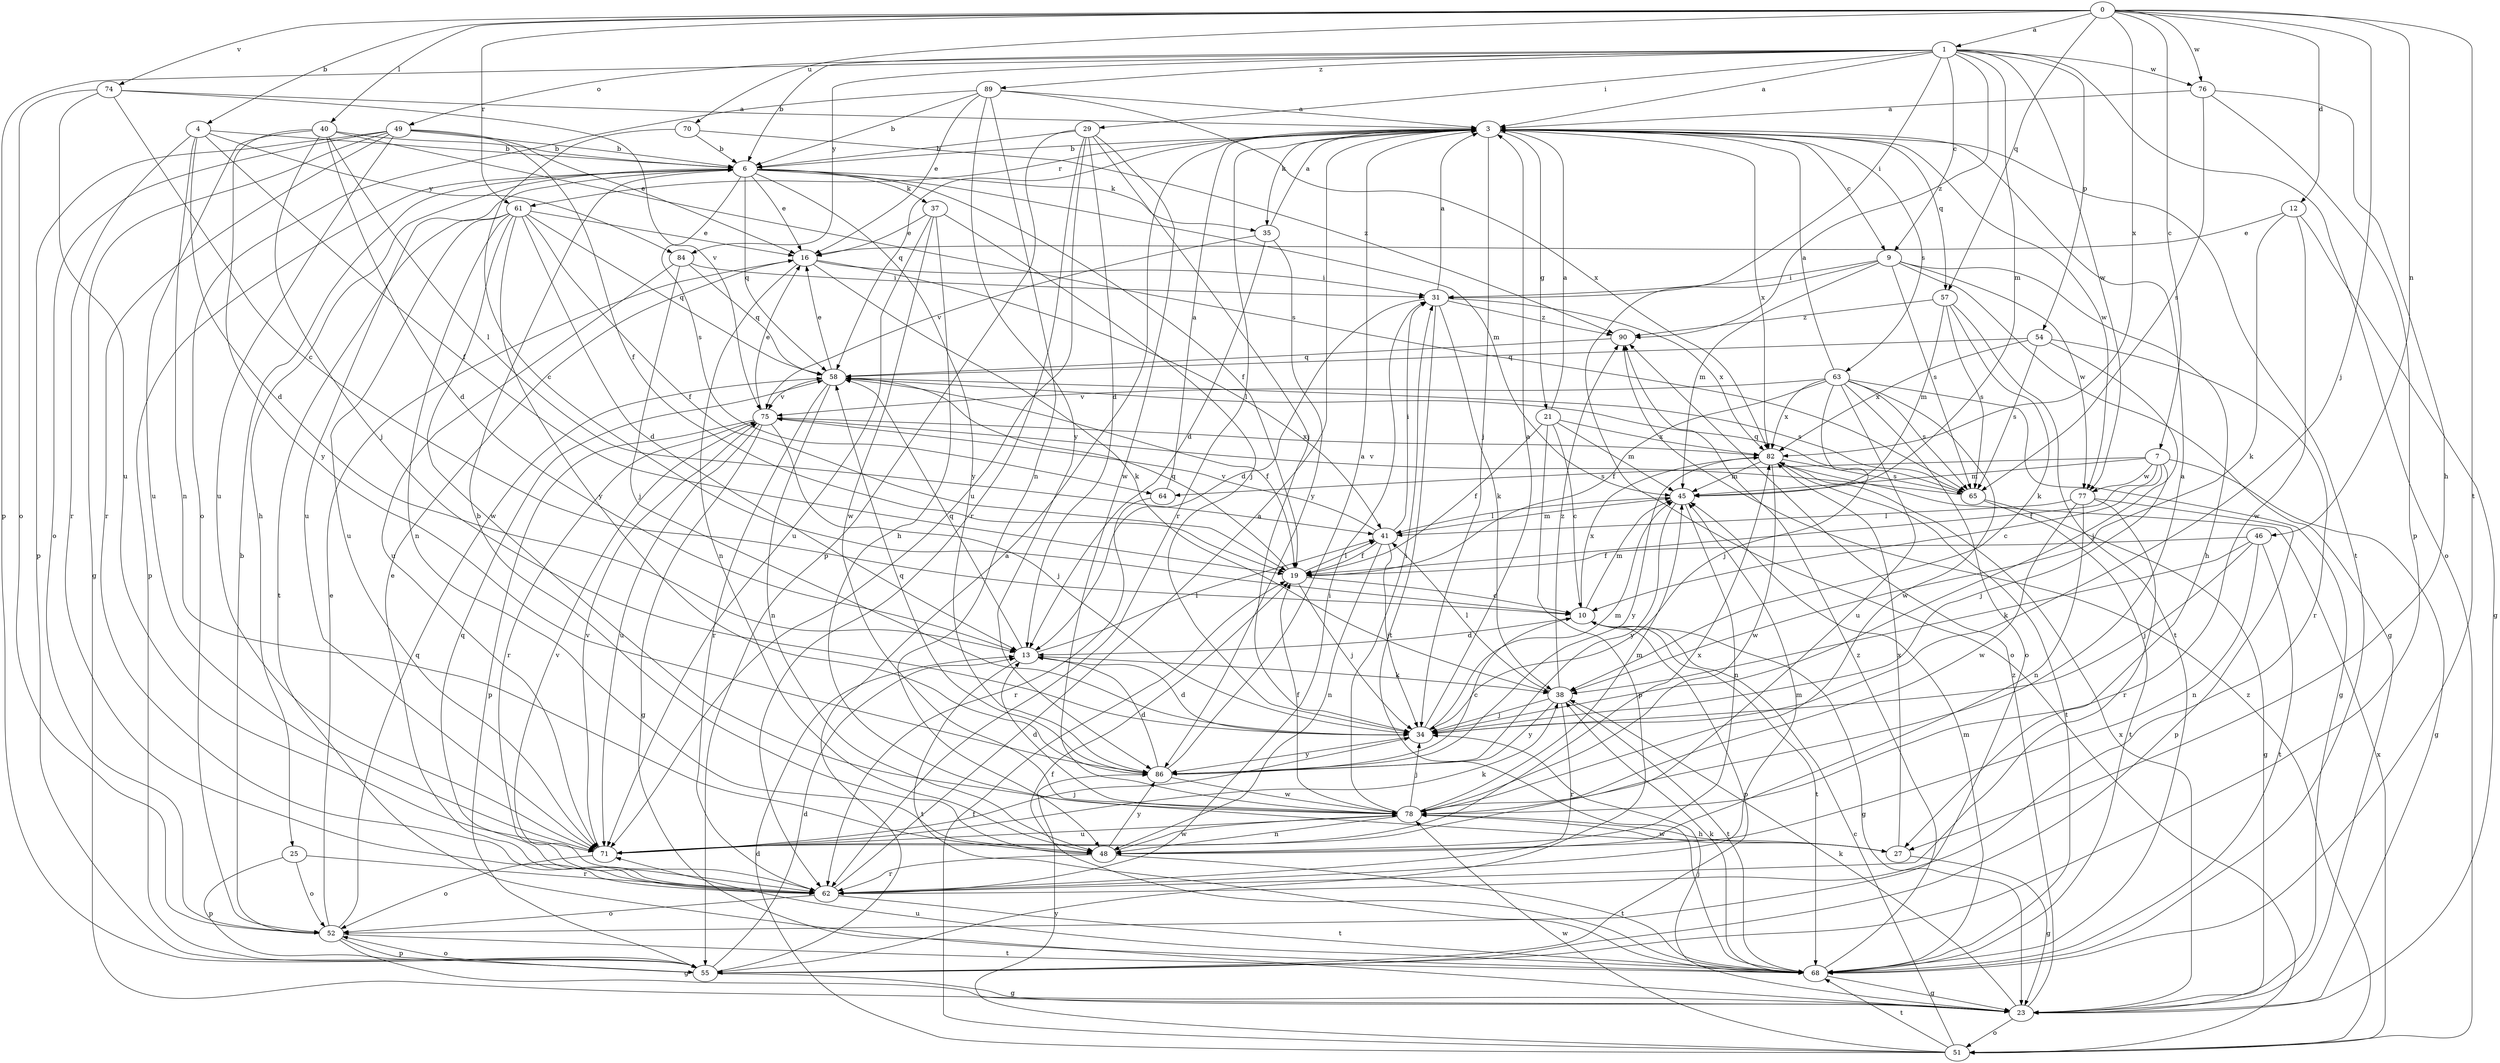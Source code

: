 strict digraph  {
0;
1;
3;
4;
6;
7;
9;
10;
12;
13;
16;
19;
21;
23;
25;
27;
29;
31;
34;
35;
37;
38;
40;
41;
45;
46;
48;
49;
51;
52;
54;
55;
57;
58;
61;
62;
63;
64;
65;
68;
70;
71;
74;
75;
76;
77;
78;
82;
84;
86;
89;
90;
0 -> 1  [label=a];
0 -> 4  [label=b];
0 -> 7  [label=c];
0 -> 12  [label=d];
0 -> 34  [label=j];
0 -> 40  [label=l];
0 -> 46  [label=n];
0 -> 57  [label=q];
0 -> 61  [label=r];
0 -> 68  [label=t];
0 -> 70  [label=u];
0 -> 74  [label=v];
0 -> 76  [label=w];
0 -> 82  [label=x];
1 -> 3  [label=a];
1 -> 6  [label=b];
1 -> 9  [label=c];
1 -> 29  [label=i];
1 -> 31  [label=i];
1 -> 45  [label=m];
1 -> 49  [label=o];
1 -> 51  [label=o];
1 -> 54  [label=p];
1 -> 55  [label=p];
1 -> 76  [label=w];
1 -> 77  [label=w];
1 -> 84  [label=y];
1 -> 89  [label=z];
1 -> 90  [label=z];
3 -> 6  [label=b];
3 -> 9  [label=c];
3 -> 21  [label=g];
3 -> 34  [label=j];
3 -> 35  [label=k];
3 -> 57  [label=q];
3 -> 58  [label=q];
3 -> 61  [label=r];
3 -> 62  [label=r];
3 -> 63  [label=s];
3 -> 68  [label=t];
3 -> 77  [label=w];
3 -> 82  [label=x];
4 -> 6  [label=b];
4 -> 13  [label=d];
4 -> 19  [label=f];
4 -> 48  [label=n];
4 -> 62  [label=r];
4 -> 84  [label=y];
6 -> 16  [label=e];
6 -> 19  [label=f];
6 -> 25  [label=h];
6 -> 35  [label=k];
6 -> 37  [label=k];
6 -> 45  [label=m];
6 -> 55  [label=p];
6 -> 58  [label=q];
6 -> 64  [label=s];
6 -> 71  [label=u];
6 -> 86  [label=y];
7 -> 10  [label=c];
7 -> 19  [label=f];
7 -> 23  [label=g];
7 -> 34  [label=j];
7 -> 45  [label=m];
7 -> 64  [label=s];
7 -> 77  [label=w];
9 -> 23  [label=g];
9 -> 27  [label=h];
9 -> 31  [label=i];
9 -> 45  [label=m];
9 -> 51  [label=o];
9 -> 65  [label=s];
9 -> 77  [label=w];
10 -> 13  [label=d];
10 -> 23  [label=g];
10 -> 45  [label=m];
10 -> 55  [label=p];
10 -> 68  [label=t];
10 -> 82  [label=x];
12 -> 16  [label=e];
12 -> 23  [label=g];
12 -> 38  [label=k];
12 -> 78  [label=w];
13 -> 38  [label=k];
13 -> 41  [label=l];
13 -> 58  [label=q];
13 -> 68  [label=t];
16 -> 31  [label=i];
16 -> 38  [label=k];
16 -> 41  [label=l];
16 -> 48  [label=n];
19 -> 10  [label=c];
19 -> 34  [label=j];
19 -> 41  [label=l];
19 -> 58  [label=q];
21 -> 3  [label=a];
21 -> 10  [label=c];
21 -> 19  [label=f];
21 -> 45  [label=m];
21 -> 55  [label=p];
21 -> 82  [label=x];
23 -> 34  [label=j];
23 -> 38  [label=k];
23 -> 51  [label=o];
23 -> 82  [label=x];
23 -> 90  [label=z];
25 -> 52  [label=o];
25 -> 55  [label=p];
25 -> 62  [label=r];
27 -> 23  [label=g];
27 -> 78  [label=w];
27 -> 82  [label=x];
29 -> 6  [label=b];
29 -> 13  [label=d];
29 -> 34  [label=j];
29 -> 55  [label=p];
29 -> 62  [label=r];
29 -> 71  [label=u];
29 -> 78  [label=w];
31 -> 3  [label=a];
31 -> 13  [label=d];
31 -> 38  [label=k];
31 -> 68  [label=t];
31 -> 82  [label=x];
31 -> 90  [label=z];
34 -> 3  [label=a];
34 -> 13  [label=d];
34 -> 45  [label=m];
34 -> 86  [label=y];
35 -> 3  [label=a];
35 -> 13  [label=d];
35 -> 75  [label=v];
35 -> 86  [label=y];
37 -> 16  [label=e];
37 -> 27  [label=h];
37 -> 34  [label=j];
37 -> 71  [label=u];
37 -> 78  [label=w];
38 -> 34  [label=j];
38 -> 41  [label=l];
38 -> 62  [label=r];
38 -> 68  [label=t];
38 -> 86  [label=y];
38 -> 90  [label=z];
40 -> 6  [label=b];
40 -> 13  [label=d];
40 -> 34  [label=j];
40 -> 41  [label=l];
40 -> 65  [label=s];
40 -> 71  [label=u];
40 -> 86  [label=y];
41 -> 19  [label=f];
41 -> 31  [label=i];
41 -> 34  [label=j];
41 -> 45  [label=m];
41 -> 48  [label=n];
41 -> 75  [label=v];
45 -> 41  [label=l];
45 -> 48  [label=n];
45 -> 86  [label=y];
46 -> 19  [label=f];
46 -> 34  [label=j];
46 -> 38  [label=k];
46 -> 48  [label=n];
46 -> 68  [label=t];
48 -> 6  [label=b];
48 -> 62  [label=r];
48 -> 68  [label=t];
48 -> 78  [label=w];
48 -> 86  [label=y];
49 -> 6  [label=b];
49 -> 16  [label=e];
49 -> 19  [label=f];
49 -> 23  [label=g];
49 -> 52  [label=o];
49 -> 55  [label=p];
49 -> 62  [label=r];
49 -> 71  [label=u];
51 -> 10  [label=c];
51 -> 13  [label=d];
51 -> 19  [label=f];
51 -> 68  [label=t];
51 -> 78  [label=w];
51 -> 82  [label=x];
51 -> 86  [label=y];
51 -> 90  [label=z];
52 -> 6  [label=b];
52 -> 16  [label=e];
52 -> 23  [label=g];
52 -> 55  [label=p];
52 -> 58  [label=q];
52 -> 68  [label=t];
54 -> 34  [label=j];
54 -> 58  [label=q];
54 -> 62  [label=r];
54 -> 65  [label=s];
54 -> 82  [label=x];
55 -> 3  [label=a];
55 -> 13  [label=d];
55 -> 23  [label=g];
55 -> 52  [label=o];
57 -> 38  [label=k];
57 -> 45  [label=m];
57 -> 65  [label=s];
57 -> 68  [label=t];
57 -> 90  [label=z];
58 -> 16  [label=e];
58 -> 19  [label=f];
58 -> 48  [label=n];
58 -> 62  [label=r];
58 -> 65  [label=s];
58 -> 75  [label=v];
61 -> 13  [label=d];
61 -> 16  [label=e];
61 -> 19  [label=f];
61 -> 48  [label=n];
61 -> 58  [label=q];
61 -> 68  [label=t];
61 -> 71  [label=u];
61 -> 78  [label=w];
61 -> 86  [label=y];
62 -> 3  [label=a];
62 -> 16  [label=e];
62 -> 31  [label=i];
62 -> 45  [label=m];
62 -> 52  [label=o];
62 -> 58  [label=q];
62 -> 68  [label=t];
62 -> 75  [label=v];
63 -> 3  [label=a];
63 -> 19  [label=f];
63 -> 23  [label=g];
63 -> 34  [label=j];
63 -> 52  [label=o];
63 -> 65  [label=s];
63 -> 71  [label=u];
63 -> 75  [label=v];
63 -> 78  [label=w];
63 -> 82  [label=x];
64 -> 3  [label=a];
64 -> 62  [label=r];
65 -> 23  [label=g];
65 -> 58  [label=q];
65 -> 68  [label=t];
65 -> 75  [label=v];
68 -> 19  [label=f];
68 -> 23  [label=g];
68 -> 38  [label=k];
68 -> 45  [label=m];
68 -> 71  [label=u];
68 -> 90  [label=z];
70 -> 6  [label=b];
70 -> 10  [label=c];
70 -> 90  [label=z];
71 -> 34  [label=j];
71 -> 38  [label=k];
71 -> 52  [label=o];
71 -> 75  [label=v];
71 -> 82  [label=x];
74 -> 3  [label=a];
74 -> 10  [label=c];
74 -> 52  [label=o];
74 -> 71  [label=u];
74 -> 75  [label=v];
75 -> 16  [label=e];
75 -> 23  [label=g];
75 -> 34  [label=j];
75 -> 55  [label=p];
75 -> 62  [label=r];
75 -> 71  [label=u];
75 -> 82  [label=x];
76 -> 3  [label=a];
76 -> 27  [label=h];
76 -> 55  [label=p];
76 -> 65  [label=s];
77 -> 41  [label=l];
77 -> 48  [label=n];
77 -> 55  [label=p];
77 -> 62  [label=r];
77 -> 78  [label=w];
78 -> 3  [label=a];
78 -> 13  [label=d];
78 -> 19  [label=f];
78 -> 27  [label=h];
78 -> 31  [label=i];
78 -> 34  [label=j];
78 -> 45  [label=m];
78 -> 48  [label=n];
78 -> 71  [label=u];
82 -> 45  [label=m];
82 -> 65  [label=s];
82 -> 68  [label=t];
82 -> 78  [label=w];
82 -> 86  [label=y];
84 -> 31  [label=i];
84 -> 34  [label=j];
84 -> 58  [label=q];
84 -> 71  [label=u];
86 -> 3  [label=a];
86 -> 10  [label=c];
86 -> 13  [label=d];
86 -> 58  [label=q];
86 -> 78  [label=w];
89 -> 3  [label=a];
89 -> 6  [label=b];
89 -> 16  [label=e];
89 -> 48  [label=n];
89 -> 52  [label=o];
89 -> 82  [label=x];
89 -> 86  [label=y];
90 -> 58  [label=q];
}
